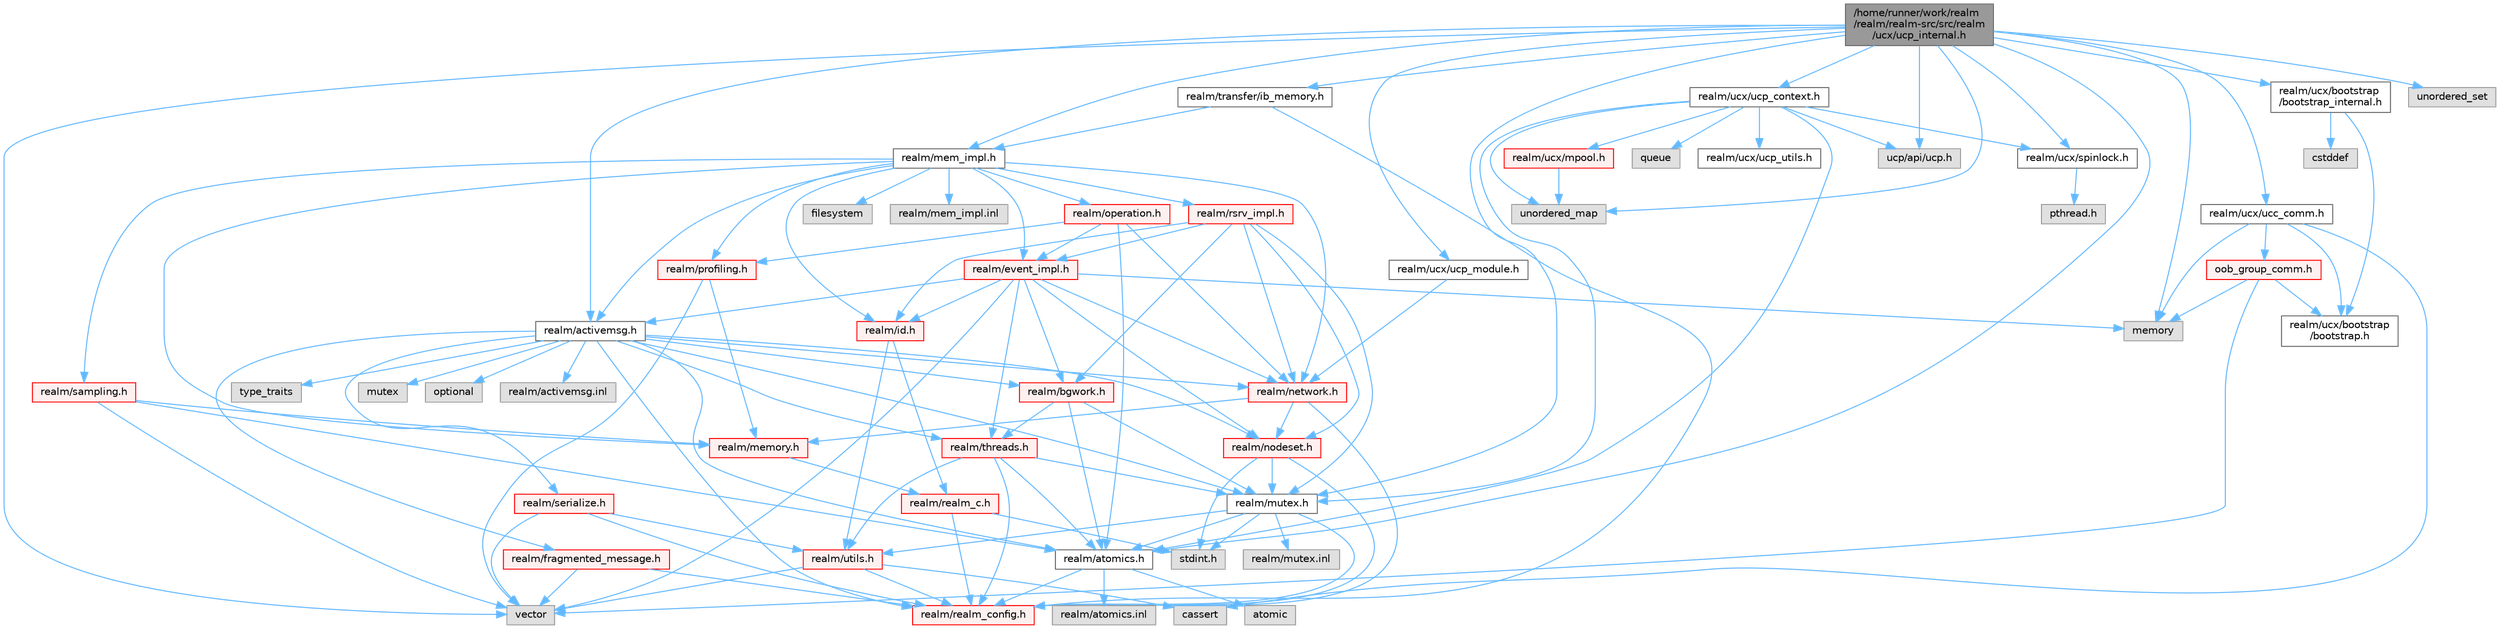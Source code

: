 digraph "/home/runner/work/realm/realm/realm-src/src/realm/ucx/ucp_internal.h"
{
 // LATEX_PDF_SIZE
  bgcolor="transparent";
  edge [fontname=Helvetica,fontsize=10,labelfontname=Helvetica,labelfontsize=10];
  node [fontname=Helvetica,fontsize=10,shape=box,height=0.2,width=0.4];
  Node1 [id="Node000001",label="/home/runner/work/realm\l/realm/realm-src/src/realm\l/ucx/ucp_internal.h",height=0.2,width=0.4,color="gray40", fillcolor="grey60", style="filled", fontcolor="black",tooltip=" "];
  Node1 -> Node2 [id="edge1_Node000001_Node000002",color="steelblue1",style="solid",tooltip=" "];
  Node2 [id="Node000002",label="realm/mem_impl.h",height=0.2,width=0.4,color="grey40", fillcolor="white", style="filled",URL="$mem__impl_8h.html",tooltip=" "];
  Node2 -> Node3 [id="edge2_Node000002_Node000003",color="steelblue1",style="solid",tooltip=" "];
  Node3 [id="Node000003",label="realm/memory.h",height=0.2,width=0.4,color="red", fillcolor="#FFF0F0", style="filled",URL="$memory_8h.html",tooltip=" "];
  Node3 -> Node4 [id="edge3_Node000003_Node000004",color="steelblue1",style="solid",tooltip=" "];
  Node4 [id="Node000004",label="realm/realm_c.h",height=0.2,width=0.4,color="red", fillcolor="#FFF0F0", style="filled",URL="$realm__c_8h.html",tooltip=" "];
  Node4 -> Node5 [id="edge4_Node000004_Node000005",color="steelblue1",style="solid",tooltip=" "];
  Node5 [id="Node000005",label="realm/realm_config.h",height=0.2,width=0.4,color="red", fillcolor="#FFF0F0", style="filled",URL="$realm__config_8h.html",tooltip=" "];
  Node4 -> Node9 [id="edge5_Node000004_Node000009",color="steelblue1",style="solid",tooltip=" "];
  Node9 [id="Node000009",label="stdint.h",height=0.2,width=0.4,color="grey60", fillcolor="#E0E0E0", style="filled",tooltip=" "];
  Node2 -> Node12 [id="edge6_Node000002_Node000012",color="steelblue1",style="solid",tooltip=" "];
  Node12 [id="Node000012",label="realm/id.h",height=0.2,width=0.4,color="red", fillcolor="#FFF0F0", style="filled",URL="$id_8h.html",tooltip=" "];
  Node12 -> Node4 [id="edge7_Node000012_Node000004",color="steelblue1",style="solid",tooltip=" "];
  Node12 -> Node13 [id="edge8_Node000012_Node000013",color="steelblue1",style="solid",tooltip=" "];
  Node13 [id="Node000013",label="realm/utils.h",height=0.2,width=0.4,color="red", fillcolor="#FFF0F0", style="filled",URL="$utils_8h.html",tooltip=" "];
  Node13 -> Node5 [id="edge9_Node000013_Node000005",color="steelblue1",style="solid",tooltip=" "];
  Node13 -> Node16 [id="edge10_Node000013_Node000016",color="steelblue1",style="solid",tooltip=" "];
  Node16 [id="Node000016",label="vector",height=0.2,width=0.4,color="grey60", fillcolor="#E0E0E0", style="filled",tooltip=" "];
  Node13 -> Node18 [id="edge11_Node000013_Node000018",color="steelblue1",style="solid",tooltip=" "];
  Node18 [id="Node000018",label="cassert",height=0.2,width=0.4,color="grey60", fillcolor="#E0E0E0", style="filled",tooltip=" "];
  Node2 -> Node23 [id="edge12_Node000002_Node000023",color="steelblue1",style="solid",tooltip=" "];
  Node23 [id="Node000023",label="realm/network.h",height=0.2,width=0.4,color="red", fillcolor="#FFF0F0", style="filled",URL="$network_8h.html",tooltip=" "];
  Node23 -> Node5 [id="edge13_Node000023_Node000005",color="steelblue1",style="solid",tooltip=" "];
  Node23 -> Node28 [id="edge14_Node000023_Node000028",color="steelblue1",style="solid",tooltip=" "];
  Node28 [id="Node000028",label="realm/nodeset.h",height=0.2,width=0.4,color="red", fillcolor="#FFF0F0", style="filled",URL="$nodeset_8h.html",tooltip=" "];
  Node28 -> Node5 [id="edge15_Node000028_Node000005",color="steelblue1",style="solid",tooltip=" "];
  Node28 -> Node29 [id="edge16_Node000028_Node000029",color="steelblue1",style="solid",tooltip=" "];
  Node29 [id="Node000029",label="realm/mutex.h",height=0.2,width=0.4,color="grey40", fillcolor="white", style="filled",URL="$mutex_8h.html",tooltip=" "];
  Node29 -> Node5 [id="edge17_Node000029_Node000005",color="steelblue1",style="solid",tooltip=" "];
  Node29 -> Node13 [id="edge18_Node000029_Node000013",color="steelblue1",style="solid",tooltip=" "];
  Node29 -> Node30 [id="edge19_Node000029_Node000030",color="steelblue1",style="solid",tooltip=" "];
  Node30 [id="Node000030",label="realm/atomics.h",height=0.2,width=0.4,color="grey40", fillcolor="white", style="filled",URL="$atomics_8h.html",tooltip=" "];
  Node30 -> Node5 [id="edge20_Node000030_Node000005",color="steelblue1",style="solid",tooltip=" "];
  Node30 -> Node31 [id="edge21_Node000030_Node000031",color="steelblue1",style="solid",tooltip=" "];
  Node31 [id="Node000031",label="atomic",height=0.2,width=0.4,color="grey60", fillcolor="#E0E0E0", style="filled",tooltip=" "];
  Node30 -> Node32 [id="edge22_Node000030_Node000032",color="steelblue1",style="solid",tooltip=" "];
  Node32 [id="Node000032",label="realm/atomics.inl",height=0.2,width=0.4,color="grey60", fillcolor="#E0E0E0", style="filled",tooltip=" "];
  Node29 -> Node9 [id="edge23_Node000029_Node000009",color="steelblue1",style="solid",tooltip=" "];
  Node29 -> Node33 [id="edge24_Node000029_Node000033",color="steelblue1",style="solid",tooltip=" "];
  Node33 [id="Node000033",label="realm/mutex.inl",height=0.2,width=0.4,color="grey60", fillcolor="#E0E0E0", style="filled",tooltip=" "];
  Node28 -> Node9 [id="edge25_Node000028_Node000009",color="steelblue1",style="solid",tooltip=" "];
  Node23 -> Node3 [id="edge26_Node000023_Node000003",color="steelblue1",style="solid",tooltip=" "];
  Node2 -> Node39 [id="edge27_Node000002_Node000039",color="steelblue1",style="solid",tooltip=" "];
  Node39 [id="Node000039",label="realm/activemsg.h",height=0.2,width=0.4,color="grey40", fillcolor="white", style="filled",URL="$activemsg_8h.html",tooltip=" "];
  Node39 -> Node5 [id="edge28_Node000039_Node000005",color="steelblue1",style="solid",tooltip=" "];
  Node39 -> Node40 [id="edge29_Node000039_Node000040",color="steelblue1",style="solid",tooltip=" "];
  Node40 [id="Node000040",label="realm/fragmented_message.h",height=0.2,width=0.4,color="red", fillcolor="#FFF0F0", style="filled",URL="$fragmented__message_8h.html",tooltip="Helper utility for reconstructing large ActiveMessages that were split into multiple network packets."];
  Node40 -> Node5 [id="edge30_Node000040_Node000005",color="steelblue1",style="solid",tooltip=" "];
  Node40 -> Node16 [id="edge31_Node000040_Node000016",color="steelblue1",style="solid",tooltip=" "];
  Node39 -> Node29 [id="edge32_Node000039_Node000029",color="steelblue1",style="solid",tooltip=" "];
  Node39 -> Node42 [id="edge33_Node000039_Node000042",color="steelblue1",style="solid",tooltip=" "];
  Node42 [id="Node000042",label="realm/serialize.h",height=0.2,width=0.4,color="red", fillcolor="#FFF0F0", style="filled",URL="$serialize_8h.html",tooltip=" "];
  Node42 -> Node5 [id="edge34_Node000042_Node000005",color="steelblue1",style="solid",tooltip=" "];
  Node42 -> Node13 [id="edge35_Node000042_Node000013",color="steelblue1",style="solid",tooltip=" "];
  Node42 -> Node16 [id="edge36_Node000042_Node000016",color="steelblue1",style="solid",tooltip=" "];
  Node39 -> Node28 [id="edge37_Node000039_Node000028",color="steelblue1",style="solid",tooltip=" "];
  Node39 -> Node23 [id="edge38_Node000039_Node000023",color="steelblue1",style="solid",tooltip=" "];
  Node39 -> Node30 [id="edge39_Node000039_Node000030",color="steelblue1",style="solid",tooltip=" "];
  Node39 -> Node47 [id="edge40_Node000039_Node000047",color="steelblue1",style="solid",tooltip=" "];
  Node47 [id="Node000047",label="realm/threads.h",height=0.2,width=0.4,color="red", fillcolor="#FFF0F0", style="filled",URL="$threads_8h.html",tooltip=" "];
  Node47 -> Node5 [id="edge41_Node000047_Node000005",color="steelblue1",style="solid",tooltip=" "];
  Node47 -> Node29 [id="edge42_Node000047_Node000029",color="steelblue1",style="solid",tooltip=" "];
  Node47 -> Node30 [id="edge43_Node000047_Node000030",color="steelblue1",style="solid",tooltip=" "];
  Node47 -> Node13 [id="edge44_Node000047_Node000013",color="steelblue1",style="solid",tooltip=" "];
  Node39 -> Node52 [id="edge45_Node000039_Node000052",color="steelblue1",style="solid",tooltip=" "];
  Node52 [id="Node000052",label="realm/bgwork.h",height=0.2,width=0.4,color="red", fillcolor="#FFF0F0", style="filled",URL="$bgwork_8h.html",tooltip=" "];
  Node52 -> Node30 [id="edge46_Node000052_Node000030",color="steelblue1",style="solid",tooltip=" "];
  Node52 -> Node47 [id="edge47_Node000052_Node000047",color="steelblue1",style="solid",tooltip=" "];
  Node52 -> Node29 [id="edge48_Node000052_Node000029",color="steelblue1",style="solid",tooltip=" "];
  Node39 -> Node57 [id="edge49_Node000039_Node000057",color="steelblue1",style="solid",tooltip=" "];
  Node57 [id="Node000057",label="type_traits",height=0.2,width=0.4,color="grey60", fillcolor="#E0E0E0", style="filled",tooltip=" "];
  Node39 -> Node58 [id="edge50_Node000039_Node000058",color="steelblue1",style="solid",tooltip=" "];
  Node58 [id="Node000058",label="mutex",height=0.2,width=0.4,color="grey60", fillcolor="#E0E0E0", style="filled",tooltip=" "];
  Node39 -> Node59 [id="edge51_Node000039_Node000059",color="steelblue1",style="solid",tooltip=" "];
  Node59 [id="Node000059",label="optional",height=0.2,width=0.4,color="grey60", fillcolor="#E0E0E0", style="filled",tooltip=" "];
  Node39 -> Node60 [id="edge52_Node000039_Node000060",color="steelblue1",style="solid",tooltip=" "];
  Node60 [id="Node000060",label="realm/activemsg.inl",height=0.2,width=0.4,color="grey60", fillcolor="#E0E0E0", style="filled",tooltip=" "];
  Node2 -> Node61 [id="edge53_Node000002_Node000061",color="steelblue1",style="solid",tooltip=" "];
  Node61 [id="Node000061",label="realm/operation.h",height=0.2,width=0.4,color="red", fillcolor="#FFF0F0", style="filled",URL="$operation_8h.html",tooltip=" "];
  Node61 -> Node62 [id="edge54_Node000061_Node000062",color="steelblue1",style="solid",tooltip=" "];
  Node62 [id="Node000062",label="realm/profiling.h",height=0.2,width=0.4,color="red", fillcolor="#FFF0F0", style="filled",URL="$profiling_8h.html",tooltip=" "];
  Node62 -> Node16 [id="edge55_Node000062_Node000016",color="steelblue1",style="solid",tooltip=" "];
  Node62 -> Node3 [id="edge56_Node000062_Node000003",color="steelblue1",style="solid",tooltip=" "];
  Node61 -> Node77 [id="edge57_Node000061_Node000077",color="steelblue1",style="solid",tooltip=" "];
  Node77 [id="Node000077",label="realm/event_impl.h",height=0.2,width=0.4,color="red", fillcolor="#FFF0F0", style="filled",URL="$event__impl_8h.html",tooltip=" "];
  Node77 -> Node12 [id="edge58_Node000077_Node000012",color="steelblue1",style="solid",tooltip=" "];
  Node77 -> Node28 [id="edge59_Node000077_Node000028",color="steelblue1",style="solid",tooltip=" "];
  Node77 -> Node23 [id="edge60_Node000077_Node000023",color="steelblue1",style="solid",tooltip=" "];
  Node77 -> Node39 [id="edge61_Node000077_Node000039",color="steelblue1",style="solid",tooltip=" "];
  Node77 -> Node47 [id="edge62_Node000077_Node000047",color="steelblue1",style="solid",tooltip=" "];
  Node77 -> Node52 [id="edge63_Node000077_Node000052",color="steelblue1",style="solid",tooltip=" "];
  Node77 -> Node16 [id="edge64_Node000077_Node000016",color="steelblue1",style="solid",tooltip=" "];
  Node77 -> Node49 [id="edge65_Node000077_Node000049",color="steelblue1",style="solid",tooltip=" "];
  Node49 [id="Node000049",label="memory",height=0.2,width=0.4,color="grey60", fillcolor="#E0E0E0", style="filled",tooltip=" "];
  Node61 -> Node30 [id="edge66_Node000061_Node000030",color="steelblue1",style="solid",tooltip=" "];
  Node61 -> Node23 [id="edge67_Node000061_Node000023",color="steelblue1",style="solid",tooltip=" "];
  Node2 -> Node62 [id="edge68_Node000002_Node000062",color="steelblue1",style="solid",tooltip=" "];
  Node2 -> Node89 [id="edge69_Node000002_Node000089",color="steelblue1",style="solid",tooltip=" "];
  Node89 [id="Node000089",label="realm/sampling.h",height=0.2,width=0.4,color="red", fillcolor="#FFF0F0", style="filled",URL="$sampling_8h.html",tooltip=" "];
  Node89 -> Node16 [id="edge70_Node000089_Node000016",color="steelblue1",style="solid",tooltip=" "];
  Node89 -> Node3 [id="edge71_Node000089_Node000003",color="steelblue1",style="solid",tooltip=" "];
  Node89 -> Node30 [id="edge72_Node000089_Node000030",color="steelblue1",style="solid",tooltip=" "];
  Node2 -> Node77 [id="edge73_Node000002_Node000077",color="steelblue1",style="solid",tooltip=" "];
  Node2 -> Node91 [id="edge74_Node000002_Node000091",color="steelblue1",style="solid",tooltip=" "];
  Node91 [id="Node000091",label="realm/rsrv_impl.h",height=0.2,width=0.4,color="red", fillcolor="#FFF0F0", style="filled",URL="$rsrv__impl_8h.html",tooltip=" "];
  Node91 -> Node12 [id="edge75_Node000091_Node000012",color="steelblue1",style="solid",tooltip=" "];
  Node91 -> Node23 [id="edge76_Node000091_Node000023",color="steelblue1",style="solid",tooltip=" "];
  Node91 -> Node28 [id="edge77_Node000091_Node000028",color="steelblue1",style="solid",tooltip=" "];
  Node91 -> Node29 [id="edge78_Node000091_Node000029",color="steelblue1",style="solid",tooltip=" "];
  Node91 -> Node52 [id="edge79_Node000091_Node000052",color="steelblue1",style="solid",tooltip=" "];
  Node91 -> Node77 [id="edge80_Node000091_Node000077",color="steelblue1",style="solid",tooltip=" "];
  Node2 -> Node94 [id="edge81_Node000002_Node000094",color="steelblue1",style="solid",tooltip=" "];
  Node94 [id="Node000094",label="filesystem",height=0.2,width=0.4,color="grey60", fillcolor="#E0E0E0", style="filled",tooltip=" "];
  Node2 -> Node95 [id="edge82_Node000002_Node000095",color="steelblue1",style="solid",tooltip=" "];
  Node95 [id="Node000095",label="realm/mem_impl.inl",height=0.2,width=0.4,color="grey60", fillcolor="#E0E0E0", style="filled",tooltip=" "];
  Node1 -> Node39 [id="edge83_Node000001_Node000039",color="steelblue1",style="solid",tooltip=" "];
  Node1 -> Node30 [id="edge84_Node000001_Node000030",color="steelblue1",style="solid",tooltip=" "];
  Node1 -> Node29 [id="edge85_Node000001_Node000029",color="steelblue1",style="solid",tooltip=" "];
  Node1 -> Node96 [id="edge86_Node000001_Node000096",color="steelblue1",style="solid",tooltip=" "];
  Node96 [id="Node000096",label="realm/transfer/ib_memory.h",height=0.2,width=0.4,color="grey40", fillcolor="white", style="filled",URL="$ib__memory_8h.html",tooltip=" "];
  Node96 -> Node5 [id="edge87_Node000096_Node000005",color="steelblue1",style="solid",tooltip=" "];
  Node96 -> Node2 [id="edge88_Node000096_Node000002",color="steelblue1",style="solid",tooltip=" "];
  Node1 -> Node97 [id="edge89_Node000001_Node000097",color="steelblue1",style="solid",tooltip=" "];
  Node97 [id="Node000097",label="realm/ucx/ucp_module.h",height=0.2,width=0.4,color="grey40", fillcolor="white", style="filled",URL="$ucp__module_8h.html",tooltip=" "];
  Node97 -> Node23 [id="edge90_Node000097_Node000023",color="steelblue1",style="solid",tooltip=" "];
  Node1 -> Node98 [id="edge91_Node000001_Node000098",color="steelblue1",style="solid",tooltip=" "];
  Node98 [id="Node000098",label="realm/ucx/ucp_context.h",height=0.2,width=0.4,color="grey40", fillcolor="white", style="filled",URL="$ucp__context_8h.html",tooltip=" "];
  Node98 -> Node99 [id="edge92_Node000098_Node000099",color="steelblue1",style="solid",tooltip=" "];
  Node99 [id="Node000099",label="realm/ucx/ucp_utils.h",height=0.2,width=0.4,color="grey40", fillcolor="white", style="filled",URL="$ucp__utils_8h.html",tooltip=" "];
  Node98 -> Node100 [id="edge93_Node000098_Node000100",color="steelblue1",style="solid",tooltip=" "];
  Node100 [id="Node000100",label="realm/ucx/mpool.h",height=0.2,width=0.4,color="red", fillcolor="#FFF0F0", style="filled",URL="$mpool_8h.html",tooltip=" "];
  Node100 -> Node26 [id="edge94_Node000100_Node000026",color="steelblue1",style="solid",tooltip=" "];
  Node26 [id="Node000026",label="unordered_map",height=0.2,width=0.4,color="grey60", fillcolor="#E0E0E0", style="filled",tooltip=" "];
  Node98 -> Node102 [id="edge95_Node000098_Node000102",color="steelblue1",style="solid",tooltip=" "];
  Node102 [id="Node000102",label="realm/ucx/spinlock.h",height=0.2,width=0.4,color="grey40", fillcolor="white", style="filled",URL="$spinlock_8h.html",tooltip=" "];
  Node102 -> Node103 [id="edge96_Node000102_Node000103",color="steelblue1",style="solid",tooltip=" "];
  Node103 [id="Node000103",label="pthread.h",height=0.2,width=0.4,color="grey60", fillcolor="#E0E0E0", style="filled",tooltip=" "];
  Node98 -> Node30 [id="edge97_Node000098_Node000030",color="steelblue1",style="solid",tooltip=" "];
  Node98 -> Node29 [id="edge98_Node000098_Node000029",color="steelblue1",style="solid",tooltip=" "];
  Node98 -> Node104 [id="edge99_Node000098_Node000104",color="steelblue1",style="solid",tooltip=" "];
  Node104 [id="Node000104",label="ucp/api/ucp.h",height=0.2,width=0.4,color="grey60", fillcolor="#E0E0E0", style="filled",tooltip=" "];
  Node98 -> Node26 [id="edge100_Node000098_Node000026",color="steelblue1",style="solid",tooltip=" "];
  Node98 -> Node105 [id="edge101_Node000098_Node000105",color="steelblue1",style="solid",tooltip=" "];
  Node105 [id="Node000105",label="queue",height=0.2,width=0.4,color="grey60", fillcolor="#E0E0E0", style="filled",tooltip=" "];
  Node1 -> Node102 [id="edge102_Node000001_Node000102",color="steelblue1",style="solid",tooltip=" "];
  Node1 -> Node106 [id="edge103_Node000001_Node000106",color="steelblue1",style="solid",tooltip=" "];
  Node106 [id="Node000106",label="realm/ucx/bootstrap\l/bootstrap_internal.h",height=0.2,width=0.4,color="grey40", fillcolor="white", style="filled",URL="$bootstrap__internal_8h.html",tooltip=" "];
  Node106 -> Node84 [id="edge104_Node000106_Node000084",color="steelblue1",style="solid",tooltip=" "];
  Node84 [id="Node000084",label="cstddef",height=0.2,width=0.4,color="grey60", fillcolor="#E0E0E0", style="filled",tooltip=" "];
  Node106 -> Node107 [id="edge105_Node000106_Node000107",color="steelblue1",style="solid",tooltip=" "];
  Node107 [id="Node000107",label="realm/ucx/bootstrap\l/bootstrap.h",height=0.2,width=0.4,color="grey40", fillcolor="white", style="filled",URL="$bootstrap_8h.html",tooltip=" "];
  Node1 -> Node108 [id="edge106_Node000001_Node000108",color="steelblue1",style="solid",tooltip=" "];
  Node108 [id="Node000108",label="realm/ucx/ucc_comm.h",height=0.2,width=0.4,color="grey40", fillcolor="white", style="filled",URL="$ucc__comm_8h.html",tooltip=" "];
  Node108 -> Node18 [id="edge107_Node000108_Node000018",color="steelblue1",style="solid",tooltip=" "];
  Node108 -> Node49 [id="edge108_Node000108_Node000049",color="steelblue1",style="solid",tooltip=" "];
  Node108 -> Node107 [id="edge109_Node000108_Node000107",color="steelblue1",style="solid",tooltip=" "];
  Node108 -> Node109 [id="edge110_Node000108_Node000109",color="steelblue1",style="solid",tooltip=" "];
  Node109 [id="Node000109",label="oob_group_comm.h",height=0.2,width=0.4,color="red", fillcolor="#FFF0F0", style="filled",URL="$oob__group__comm_8h.html",tooltip=" "];
  Node109 -> Node49 [id="edge111_Node000109_Node000049",color="steelblue1",style="solid",tooltip=" "];
  Node109 -> Node16 [id="edge112_Node000109_Node000016",color="steelblue1",style="solid",tooltip=" "];
  Node109 -> Node107 [id="edge113_Node000109_Node000107",color="steelblue1",style="solid",tooltip=" "];
  Node1 -> Node104 [id="edge114_Node000001_Node000104",color="steelblue1",style="solid",tooltip=" "];
  Node1 -> Node49 [id="edge115_Node000001_Node000049",color="steelblue1",style="solid",tooltip=" "];
  Node1 -> Node16 [id="edge116_Node000001_Node000016",color="steelblue1",style="solid",tooltip=" "];
  Node1 -> Node26 [id="edge117_Node000001_Node000026",color="steelblue1",style="solid",tooltip=" "];
  Node1 -> Node111 [id="edge118_Node000001_Node000111",color="steelblue1",style="solid",tooltip=" "];
  Node111 [id="Node000111",label="unordered_set",height=0.2,width=0.4,color="grey60", fillcolor="#E0E0E0", style="filled",tooltip=" "];
}
